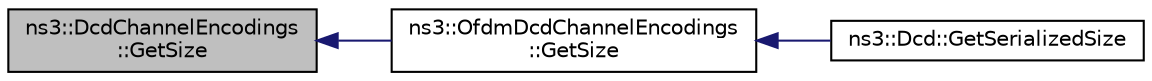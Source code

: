 digraph "ns3::DcdChannelEncodings::GetSize"
{
  edge [fontname="Helvetica",fontsize="10",labelfontname="Helvetica",labelfontsize="10"];
  node [fontname="Helvetica",fontsize="10",shape=record];
  rankdir="LR";
  Node1 [label="ns3::DcdChannelEncodings\l::GetSize",height=0.2,width=0.4,color="black", fillcolor="grey75", style="filled", fontcolor="black"];
  Node1 -> Node2 [dir="back",color="midnightblue",fontsize="10",style="solid"];
  Node2 [label="ns3::OfdmDcdChannelEncodings\l::GetSize",height=0.2,width=0.4,color="black", fillcolor="white", style="filled",URL="$dc/dc3/classns3_1_1OfdmDcdChannelEncodings.html#aa114d471303c1413cda5d2537eaeaaab"];
  Node2 -> Node3 [dir="back",color="midnightblue",fontsize="10",style="solid"];
  Node3 [label="ns3::Dcd::GetSerializedSize",height=0.2,width=0.4,color="black", fillcolor="white", style="filled",URL="$db/dcc/classns3_1_1Dcd.html#a0b7237de70113643da04d916903e3b74"];
}
